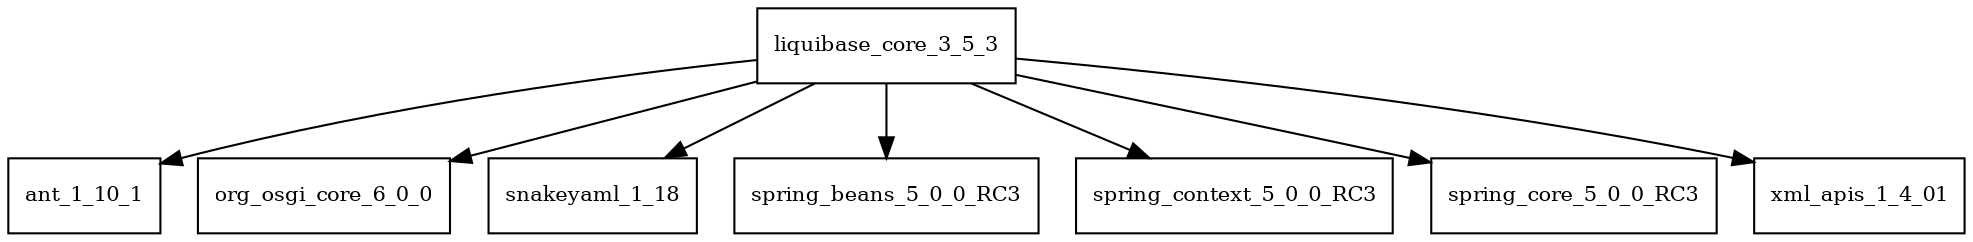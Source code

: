 digraph liquibase_core_3_5_3_dependencies {
  node [shape = box, fontsize=10.0];
  liquibase_core_3_5_3 -> ant_1_10_1;
  liquibase_core_3_5_3 -> org_osgi_core_6_0_0;
  liquibase_core_3_5_3 -> snakeyaml_1_18;
  liquibase_core_3_5_3 -> spring_beans_5_0_0_RC3;
  liquibase_core_3_5_3 -> spring_context_5_0_0_RC3;
  liquibase_core_3_5_3 -> spring_core_5_0_0_RC3;
  liquibase_core_3_5_3 -> xml_apis_1_4_01;
}
